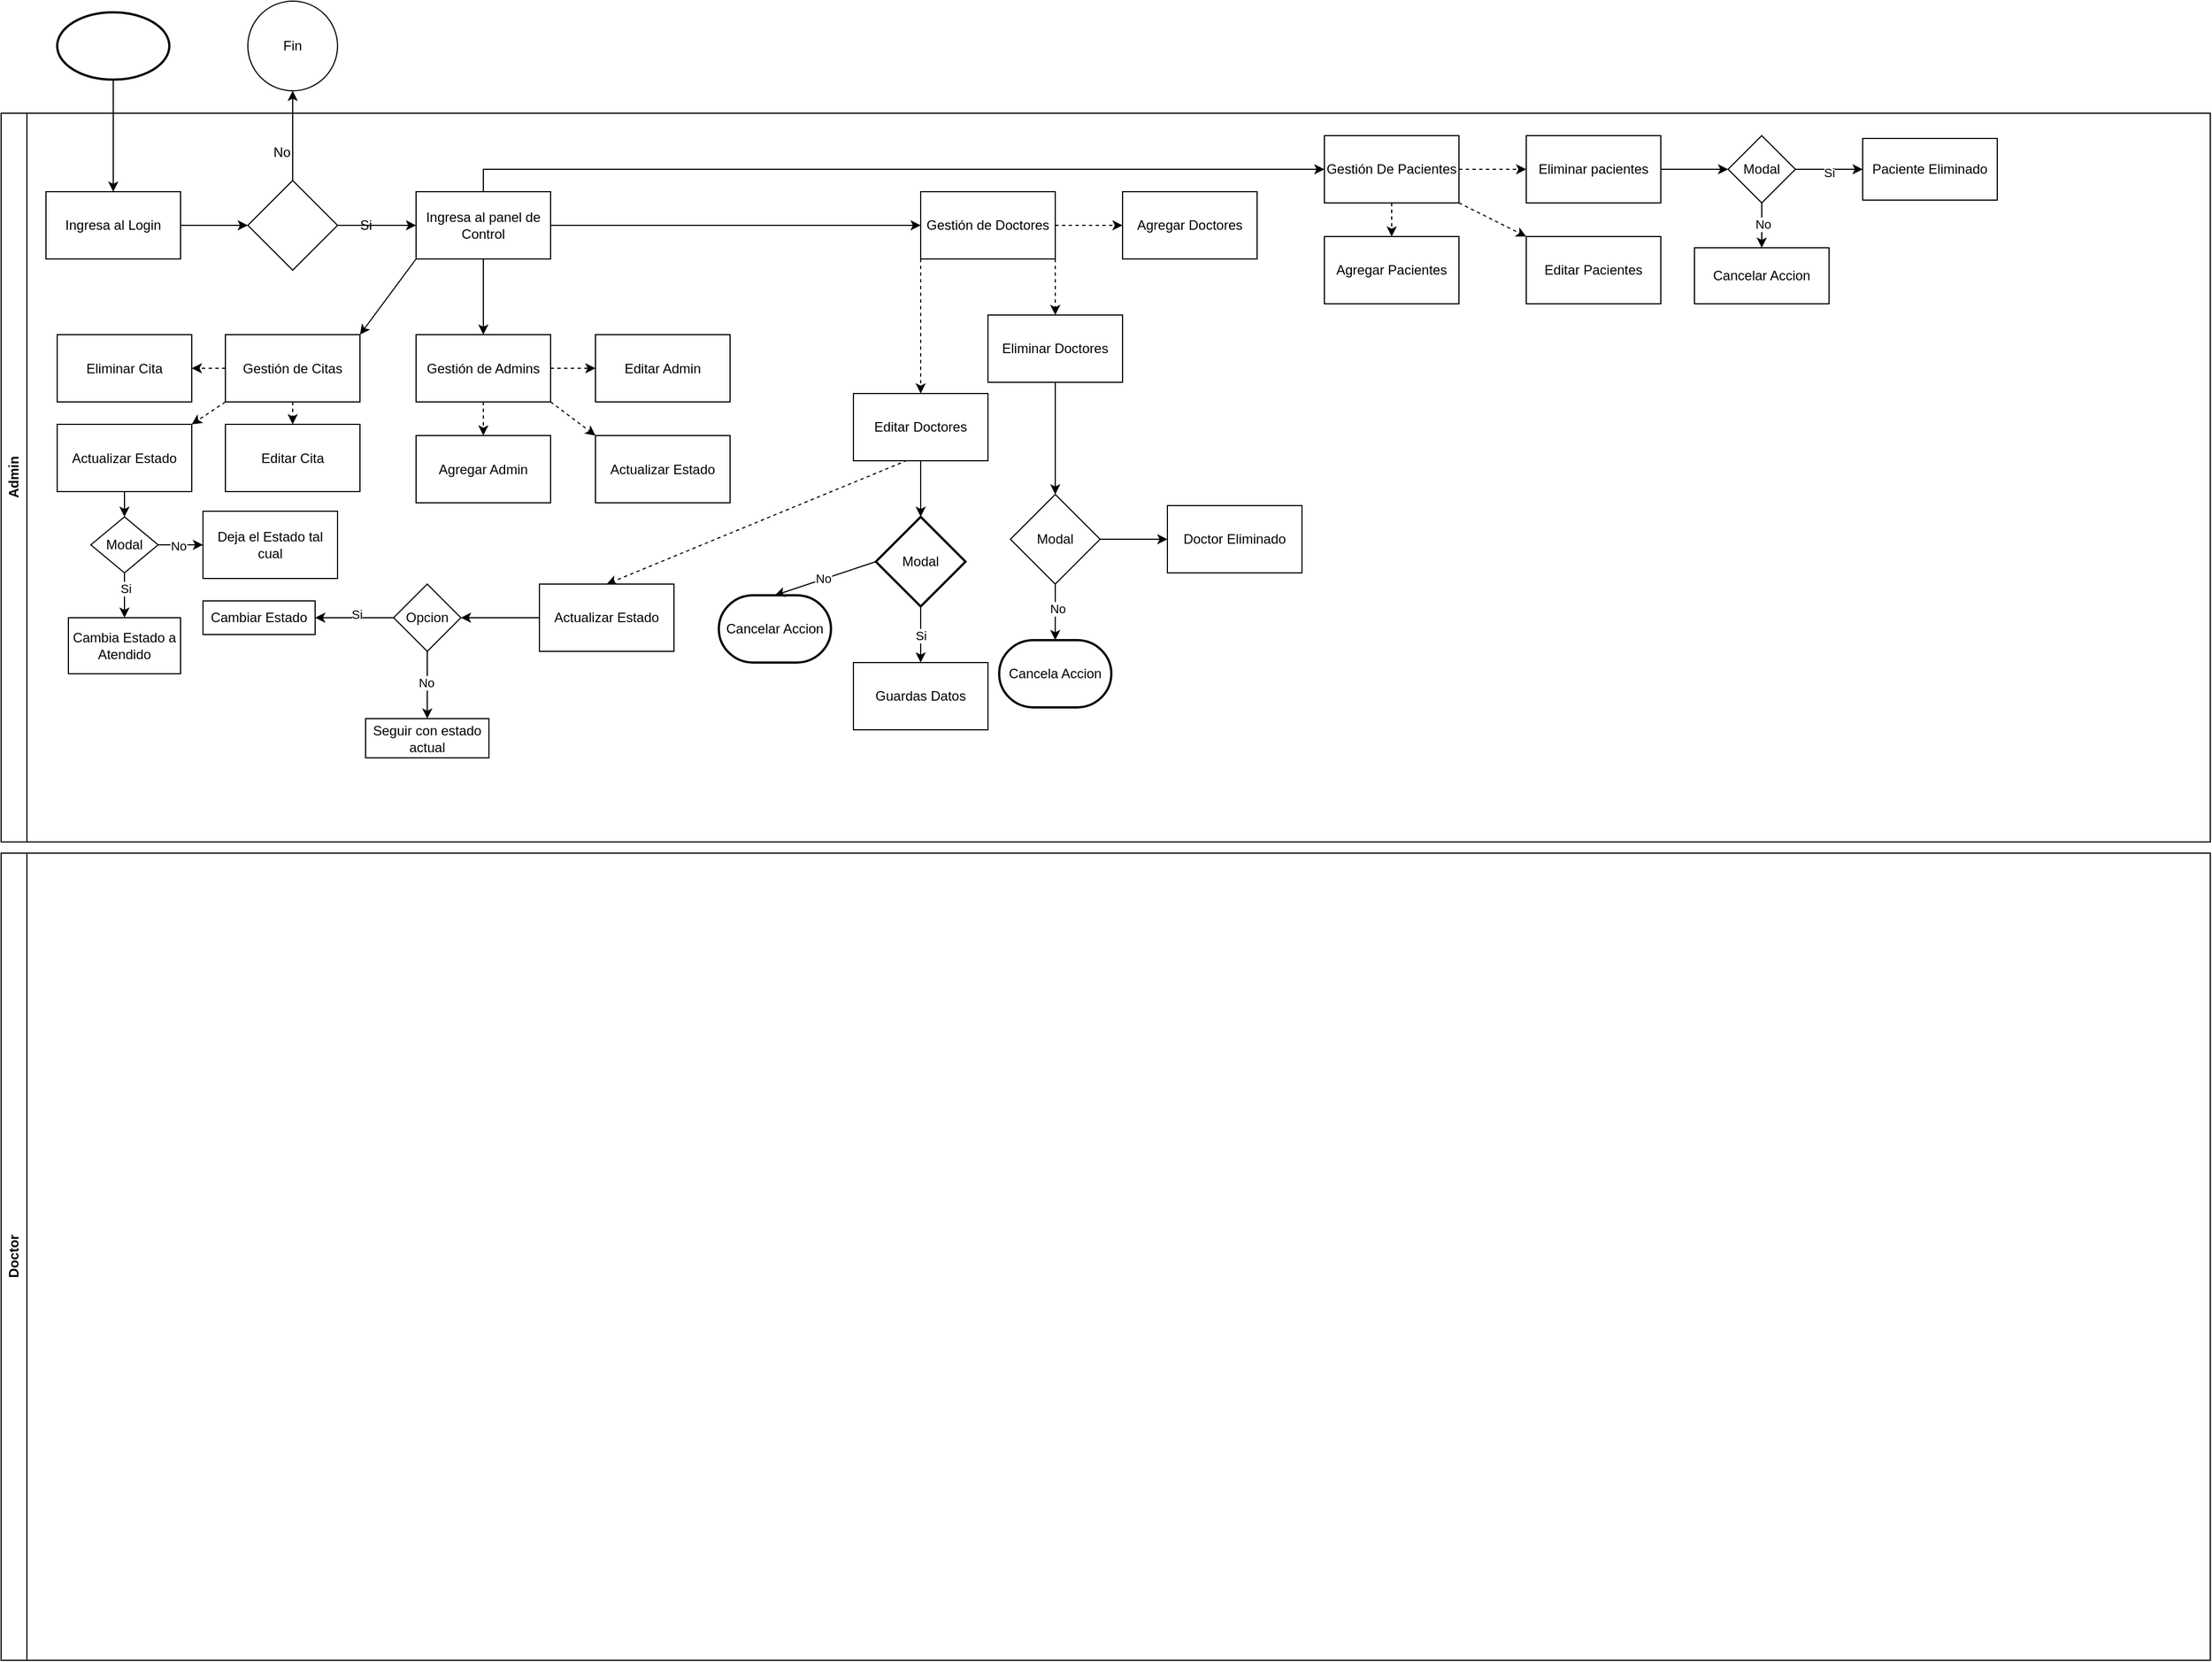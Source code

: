 <mxfile version="24.8.8">
  <diagram id="C5RBs43oDa-KdzZeNtuy" name="Page-1">
    <mxGraphModel dx="1393" dy="728" grid="1" gridSize="10" guides="1" tooltips="1" connect="1" arrows="1" fold="1" page="1" pageScale="1" pageWidth="1600" pageHeight="900" math="0" shadow="0">
      <root>
        <mxCell id="WIyWlLk6GJQsqaUBKTNV-0" />
        <mxCell id="WIyWlLk6GJQsqaUBKTNV-1" parent="WIyWlLk6GJQsqaUBKTNV-0" />
        <mxCell id="ccXL9rLVVRJ975ft9sJH-2" style="edgeStyle=orthogonalEdgeStyle;rounded=0;orthogonalLoop=1;jettySize=auto;html=1;exitX=0.5;exitY=1;exitDx=0;exitDy=0;exitPerimeter=0;" edge="1" parent="WIyWlLk6GJQsqaUBKTNV-1" source="ccXL9rLVVRJ975ft9sJH-16" target="ccXL9rLVVRJ975ft9sJH-0">
          <mxGeometry relative="1" as="geometry">
            <mxPoint x="150" y="130" as="sourcePoint" />
          </mxGeometry>
        </mxCell>
        <mxCell id="ccXL9rLVVRJ975ft9sJH-7" style="edgeStyle=orthogonalEdgeStyle;rounded=0;orthogonalLoop=1;jettySize=auto;html=1;exitX=0.5;exitY=0;exitDx=0;exitDy=0;entryX=0.5;entryY=1;entryDx=0;entryDy=0;" edge="1" parent="WIyWlLk6GJQsqaUBKTNV-1" source="ccXL9rLVVRJ975ft9sJH-1" target="ccXL9rLVVRJ975ft9sJH-6">
          <mxGeometry relative="1" as="geometry" />
        </mxCell>
        <mxCell id="ccXL9rLVVRJ975ft9sJH-6" value="Fin" style="ellipse;whiteSpace=wrap;html=1;aspect=fixed;" vertex="1" parent="WIyWlLk6GJQsqaUBKTNV-1">
          <mxGeometry x="270" y="10" width="80" height="80" as="geometry" />
        </mxCell>
        <mxCell id="ccXL9rLVVRJ975ft9sJH-14" value="Admin" style="swimlane;horizontal=0;whiteSpace=wrap;html=1;" vertex="1" parent="WIyWlLk6GJQsqaUBKTNV-1">
          <mxGeometry x="50" y="110" width="1970" height="650" as="geometry" />
        </mxCell>
        <mxCell id="ccXL9rLVVRJ975ft9sJH-0" value="Ingresa al Login" style="rounded=0;whiteSpace=wrap;html=1;" vertex="1" parent="ccXL9rLVVRJ975ft9sJH-14">
          <mxGeometry x="40" y="70" width="120" height="60" as="geometry" />
        </mxCell>
        <mxCell id="ccXL9rLVVRJ975ft9sJH-9" style="edgeStyle=orthogonalEdgeStyle;rounded=0;orthogonalLoop=1;jettySize=auto;html=1;exitX=1;exitY=0.5;exitDx=0;exitDy=0;entryX=0;entryY=0.5;entryDx=0;entryDy=0;" edge="1" parent="ccXL9rLVVRJ975ft9sJH-14" source="ccXL9rLVVRJ975ft9sJH-1" target="ccXL9rLVVRJ975ft9sJH-8">
          <mxGeometry relative="1" as="geometry" />
        </mxCell>
        <mxCell id="ccXL9rLVVRJ975ft9sJH-1" value="" style="rhombus;whiteSpace=wrap;html=1;" vertex="1" parent="ccXL9rLVVRJ975ft9sJH-14">
          <mxGeometry x="220" y="60" width="80" height="80" as="geometry" />
        </mxCell>
        <mxCell id="ccXL9rLVVRJ975ft9sJH-3" value="No" style="text;html=1;align=center;verticalAlign=middle;resizable=0;points=[];autosize=1;strokeColor=none;fillColor=none;" vertex="1" parent="ccXL9rLVVRJ975ft9sJH-14">
          <mxGeometry x="230" y="20" width="40" height="30" as="geometry" />
        </mxCell>
        <mxCell id="ccXL9rLVVRJ975ft9sJH-5" style="edgeStyle=orthogonalEdgeStyle;rounded=0;orthogonalLoop=1;jettySize=auto;html=1;entryX=0;entryY=0.5;entryDx=0;entryDy=0;" edge="1" parent="ccXL9rLVVRJ975ft9sJH-14" source="ccXL9rLVVRJ975ft9sJH-0" target="ccXL9rLVVRJ975ft9sJH-1">
          <mxGeometry relative="1" as="geometry" />
        </mxCell>
        <mxCell id="ccXL9rLVVRJ975ft9sJH-19" style="rounded=0;orthogonalLoop=1;jettySize=auto;html=1;exitX=1;exitY=0.5;exitDx=0;exitDy=0;entryX=0;entryY=0.5;entryDx=0;entryDy=0;" edge="1" parent="ccXL9rLVVRJ975ft9sJH-14" source="ccXL9rLVVRJ975ft9sJH-8" target="ccXL9rLVVRJ975ft9sJH-18">
          <mxGeometry relative="1" as="geometry" />
        </mxCell>
        <mxCell id="ccXL9rLVVRJ975ft9sJH-23" style="rounded=0;orthogonalLoop=1;jettySize=auto;html=1;exitX=0.5;exitY=1;exitDx=0;exitDy=0;entryX=0.5;entryY=0;entryDx=0;entryDy=0;" edge="1" parent="ccXL9rLVVRJ975ft9sJH-14" source="ccXL9rLVVRJ975ft9sJH-8" target="ccXL9rLVVRJ975ft9sJH-21">
          <mxGeometry relative="1" as="geometry" />
        </mxCell>
        <mxCell id="ccXL9rLVVRJ975ft9sJH-24" style="rounded=0;orthogonalLoop=1;jettySize=auto;html=1;entryX=1;entryY=0;entryDx=0;entryDy=0;exitX=0;exitY=1;exitDx=0;exitDy=0;" edge="1" parent="ccXL9rLVVRJ975ft9sJH-14" source="ccXL9rLVVRJ975ft9sJH-8" target="ccXL9rLVVRJ975ft9sJH-22">
          <mxGeometry relative="1" as="geometry">
            <mxPoint x="420" y="205" as="sourcePoint" />
          </mxGeometry>
        </mxCell>
        <mxCell id="ccXL9rLVVRJ975ft9sJH-25" style="edgeStyle=orthogonalEdgeStyle;rounded=0;orthogonalLoop=1;jettySize=auto;html=1;exitX=0.5;exitY=0;exitDx=0;exitDy=0;entryX=0;entryY=0.5;entryDx=0;entryDy=0;" edge="1" parent="ccXL9rLVVRJ975ft9sJH-14" source="ccXL9rLVVRJ975ft9sJH-8" target="ccXL9rLVVRJ975ft9sJH-20">
          <mxGeometry relative="1" as="geometry" />
        </mxCell>
        <mxCell id="ccXL9rLVVRJ975ft9sJH-8" value="Ingresa al panel de Control" style="rounded=0;whiteSpace=wrap;html=1;" vertex="1" parent="ccXL9rLVVRJ975ft9sJH-14">
          <mxGeometry x="370" y="70" width="120" height="60" as="geometry" />
        </mxCell>
        <mxCell id="ccXL9rLVVRJ975ft9sJH-4" value="Si" style="text;html=1;align=center;verticalAlign=middle;resizable=0;points=[];autosize=1;strokeColor=none;fillColor=none;" vertex="1" parent="ccXL9rLVVRJ975ft9sJH-14">
          <mxGeometry x="310" y="85" width="30" height="30" as="geometry" />
        </mxCell>
        <mxCell id="ccXL9rLVVRJ975ft9sJH-55" style="rounded=0;orthogonalLoop=1;jettySize=auto;html=1;exitX=1;exitY=0.5;exitDx=0;exitDy=0;entryX=0;entryY=0.5;entryDx=0;entryDy=0;dashed=1;" edge="1" parent="ccXL9rLVVRJ975ft9sJH-14" source="ccXL9rLVVRJ975ft9sJH-18" target="ccXL9rLVVRJ975ft9sJH-54">
          <mxGeometry relative="1" as="geometry">
            <mxPoint x="780" y="175" as="sourcePoint" />
          </mxGeometry>
        </mxCell>
        <mxCell id="ccXL9rLVVRJ975ft9sJH-57" style="rounded=0;orthogonalLoop=1;jettySize=auto;html=1;exitX=0;exitY=1;exitDx=0;exitDy=0;entryX=0.5;entryY=0;entryDx=0;entryDy=0;dashed=1;" edge="1" parent="ccXL9rLVVRJ975ft9sJH-14" source="ccXL9rLVVRJ975ft9sJH-18" target="ccXL9rLVVRJ975ft9sJH-56">
          <mxGeometry relative="1" as="geometry">
            <mxPoint x="780" y="205" as="sourcePoint" />
          </mxGeometry>
        </mxCell>
        <mxCell id="ccXL9rLVVRJ975ft9sJH-59" style="rounded=0;orthogonalLoop=1;jettySize=auto;html=1;exitX=1;exitY=1;exitDx=0;exitDy=0;entryX=0.5;entryY=0;entryDx=0;entryDy=0;dashed=1;" edge="1" parent="ccXL9rLVVRJ975ft9sJH-14" source="ccXL9rLVVRJ975ft9sJH-18" target="ccXL9rLVVRJ975ft9sJH-58">
          <mxGeometry relative="1" as="geometry">
            <mxPoint x="780" y="190" as="sourcePoint" />
          </mxGeometry>
        </mxCell>
        <mxCell id="ccXL9rLVVRJ975ft9sJH-78" style="rounded=0;orthogonalLoop=1;jettySize=auto;html=1;exitX=1;exitY=0.5;exitDx=0;exitDy=0;entryX=0.5;entryY=0;entryDx=0;entryDy=0;dashed=1;" edge="1" parent="ccXL9rLVVRJ975ft9sJH-14" source="ccXL9rLVVRJ975ft9sJH-56" target="ccXL9rLVVRJ975ft9sJH-77">
          <mxGeometry relative="1" as="geometry" />
        </mxCell>
        <mxCell id="ccXL9rLVVRJ975ft9sJH-18" value="Gestión de Doctores" style="rounded=0;whiteSpace=wrap;html=1;" vertex="1" parent="ccXL9rLVVRJ975ft9sJH-14">
          <mxGeometry x="820" y="70" width="120" height="60" as="geometry" />
        </mxCell>
        <mxCell id="ccXL9rLVVRJ975ft9sJH-32" style="edgeStyle=orthogonalEdgeStyle;rounded=0;orthogonalLoop=1;jettySize=auto;html=1;exitX=1;exitY=0.5;exitDx=0;exitDy=0;entryX=0;entryY=0.5;entryDx=0;entryDy=0;dashed=1;" edge="1" parent="ccXL9rLVVRJ975ft9sJH-14" source="ccXL9rLVVRJ975ft9sJH-20" target="ccXL9rLVVRJ975ft9sJH-31">
          <mxGeometry relative="1" as="geometry" />
        </mxCell>
        <mxCell id="ccXL9rLVVRJ975ft9sJH-51" style="rounded=0;orthogonalLoop=1;jettySize=auto;html=1;exitX=0.5;exitY=1;exitDx=0;exitDy=0;entryX=0.5;entryY=0;entryDx=0;entryDy=0;dashed=1;" edge="1" parent="ccXL9rLVVRJ975ft9sJH-14" source="ccXL9rLVVRJ975ft9sJH-20" target="ccXL9rLVVRJ975ft9sJH-33">
          <mxGeometry relative="1" as="geometry" />
        </mxCell>
        <mxCell id="ccXL9rLVVRJ975ft9sJH-53" style="rounded=0;orthogonalLoop=1;jettySize=auto;html=1;exitX=1;exitY=1;exitDx=0;exitDy=0;entryX=0;entryY=0;entryDx=0;entryDy=0;dashed=1;" edge="1" parent="ccXL9rLVVRJ975ft9sJH-14" source="ccXL9rLVVRJ975ft9sJH-20" target="ccXL9rLVVRJ975ft9sJH-52">
          <mxGeometry relative="1" as="geometry" />
        </mxCell>
        <mxCell id="ccXL9rLVVRJ975ft9sJH-20" value="Gestión De Pacientes" style="rounded=0;whiteSpace=wrap;html=1;" vertex="1" parent="ccXL9rLVVRJ975ft9sJH-14">
          <mxGeometry x="1180" y="20" width="120" height="60" as="geometry" />
        </mxCell>
        <mxCell id="ccXL9rLVVRJ975ft9sJH-43" style="edgeStyle=orthogonalEdgeStyle;rounded=0;orthogonalLoop=1;jettySize=auto;html=1;exitX=0.5;exitY=1;exitDx=0;exitDy=0;entryX=0.5;entryY=0;entryDx=0;entryDy=0;dashed=1;" edge="1" parent="ccXL9rLVVRJ975ft9sJH-14" source="ccXL9rLVVRJ975ft9sJH-21" target="ccXL9rLVVRJ975ft9sJH-42">
          <mxGeometry relative="1" as="geometry" />
        </mxCell>
        <mxCell id="ccXL9rLVVRJ975ft9sJH-47" style="edgeStyle=orthogonalEdgeStyle;rounded=0;orthogonalLoop=1;jettySize=auto;html=1;exitX=1;exitY=0.5;exitDx=0;exitDy=0;entryX=0;entryY=0.5;entryDx=0;entryDy=0;dashed=1;" edge="1" parent="ccXL9rLVVRJ975ft9sJH-14" source="ccXL9rLVVRJ975ft9sJH-21" target="ccXL9rLVVRJ975ft9sJH-46">
          <mxGeometry relative="1" as="geometry" />
        </mxCell>
        <mxCell id="ccXL9rLVVRJ975ft9sJH-50" style="rounded=0;orthogonalLoop=1;jettySize=auto;html=1;exitX=1;exitY=1;exitDx=0;exitDy=0;entryX=0;entryY=0;entryDx=0;entryDy=0;dashed=1;" edge="1" parent="ccXL9rLVVRJ975ft9sJH-14" source="ccXL9rLVVRJ975ft9sJH-21" target="ccXL9rLVVRJ975ft9sJH-44">
          <mxGeometry relative="1" as="geometry" />
        </mxCell>
        <mxCell id="ccXL9rLVVRJ975ft9sJH-21" value="Gestión de Admins" style="rounded=0;whiteSpace=wrap;html=1;" vertex="1" parent="ccXL9rLVVRJ975ft9sJH-14">
          <mxGeometry x="370" y="197.5" width="120" height="60" as="geometry" />
        </mxCell>
        <mxCell id="ccXL9rLVVRJ975ft9sJH-37" style="rounded=0;orthogonalLoop=1;jettySize=auto;html=1;exitX=0;exitY=1;exitDx=0;exitDy=0;entryX=1;entryY=0;entryDx=0;entryDy=0;dashed=1;" edge="1" parent="ccXL9rLVVRJ975ft9sJH-14" source="ccXL9rLVVRJ975ft9sJH-22" target="ccXL9rLVVRJ975ft9sJH-36">
          <mxGeometry relative="1" as="geometry" />
        </mxCell>
        <mxCell id="ccXL9rLVVRJ975ft9sJH-39" style="edgeStyle=orthogonalEdgeStyle;rounded=0;orthogonalLoop=1;jettySize=auto;html=1;exitX=0.5;exitY=1;exitDx=0;exitDy=0;entryX=0.5;entryY=0;entryDx=0;entryDy=0;dashed=1;" edge="1" parent="ccXL9rLVVRJ975ft9sJH-14" source="ccXL9rLVVRJ975ft9sJH-22" target="ccXL9rLVVRJ975ft9sJH-38">
          <mxGeometry relative="1" as="geometry" />
        </mxCell>
        <mxCell id="ccXL9rLVVRJ975ft9sJH-41" style="rounded=0;orthogonalLoop=1;jettySize=auto;html=1;exitX=0;exitY=0.5;exitDx=0;exitDy=0;entryX=1;entryY=0.5;entryDx=0;entryDy=0;dashed=1;" edge="1" parent="ccXL9rLVVRJ975ft9sJH-14" source="ccXL9rLVVRJ975ft9sJH-22" target="ccXL9rLVVRJ975ft9sJH-40">
          <mxGeometry relative="1" as="geometry" />
        </mxCell>
        <mxCell id="ccXL9rLVVRJ975ft9sJH-22" value="Gestión de Citas" style="rounded=0;whiteSpace=wrap;html=1;" vertex="1" parent="ccXL9rLVVRJ975ft9sJH-14">
          <mxGeometry x="200" y="197.5" width="120" height="60" as="geometry" />
        </mxCell>
        <mxCell id="ccXL9rLVVRJ975ft9sJH-91" style="edgeStyle=orthogonalEdgeStyle;rounded=0;orthogonalLoop=1;jettySize=auto;html=1;exitX=1;exitY=0.5;exitDx=0;exitDy=0;entryX=0;entryY=0.5;entryDx=0;entryDy=0;" edge="1" parent="ccXL9rLVVRJ975ft9sJH-14" source="ccXL9rLVVRJ975ft9sJH-31" target="ccXL9rLVVRJ975ft9sJH-90">
          <mxGeometry relative="1" as="geometry" />
        </mxCell>
        <mxCell id="ccXL9rLVVRJ975ft9sJH-31" value="Eliminar pacientes" style="rounded=0;whiteSpace=wrap;html=1;" vertex="1" parent="ccXL9rLVVRJ975ft9sJH-14">
          <mxGeometry x="1360" y="20" width="120" height="60" as="geometry" />
        </mxCell>
        <mxCell id="ccXL9rLVVRJ975ft9sJH-33" value="Agregar Pacientes" style="rounded=0;whiteSpace=wrap;html=1;" vertex="1" parent="ccXL9rLVVRJ975ft9sJH-14">
          <mxGeometry x="1180" y="110" width="120" height="60" as="geometry" />
        </mxCell>
        <mxCell id="ccXL9rLVVRJ975ft9sJH-100" style="edgeStyle=orthogonalEdgeStyle;rounded=0;orthogonalLoop=1;jettySize=auto;html=1;exitX=0.5;exitY=1;exitDx=0;exitDy=0;entryX=0.5;entryY=0;entryDx=0;entryDy=0;" edge="1" parent="ccXL9rLVVRJ975ft9sJH-14" source="ccXL9rLVVRJ975ft9sJH-36" target="ccXL9rLVVRJ975ft9sJH-99">
          <mxGeometry relative="1" as="geometry" />
        </mxCell>
        <mxCell id="ccXL9rLVVRJ975ft9sJH-36" value="Actualizar Estado" style="rounded=0;whiteSpace=wrap;html=1;" vertex="1" parent="ccXL9rLVVRJ975ft9sJH-14">
          <mxGeometry x="50" y="277.5" width="120" height="60" as="geometry" />
        </mxCell>
        <mxCell id="ccXL9rLVVRJ975ft9sJH-38" value="Editar Cita" style="rounded=0;whiteSpace=wrap;html=1;" vertex="1" parent="ccXL9rLVVRJ975ft9sJH-14">
          <mxGeometry x="200" y="277.5" width="120" height="60" as="geometry" />
        </mxCell>
        <mxCell id="ccXL9rLVVRJ975ft9sJH-40" value="Eliminar Cita" style="rounded=0;whiteSpace=wrap;html=1;" vertex="1" parent="ccXL9rLVVRJ975ft9sJH-14">
          <mxGeometry x="50" y="197.5" width="120" height="60" as="geometry" />
        </mxCell>
        <mxCell id="ccXL9rLVVRJ975ft9sJH-42" value="Agregar Admin" style="rounded=0;whiteSpace=wrap;html=1;" vertex="1" parent="ccXL9rLVVRJ975ft9sJH-14">
          <mxGeometry x="370" y="287.5" width="120" height="60" as="geometry" />
        </mxCell>
        <mxCell id="ccXL9rLVVRJ975ft9sJH-44" value="Actualizar Estado" style="rounded=0;whiteSpace=wrap;html=1;" vertex="1" parent="ccXL9rLVVRJ975ft9sJH-14">
          <mxGeometry x="530" y="287.5" width="120" height="60" as="geometry" />
        </mxCell>
        <mxCell id="ccXL9rLVVRJ975ft9sJH-46" value="Editar Admin" style="rounded=0;whiteSpace=wrap;html=1;" vertex="1" parent="ccXL9rLVVRJ975ft9sJH-14">
          <mxGeometry x="530" y="197.5" width="120" height="60" as="geometry" />
        </mxCell>
        <mxCell id="ccXL9rLVVRJ975ft9sJH-52" value="Editar Pacientes" style="rounded=0;whiteSpace=wrap;html=1;" vertex="1" parent="ccXL9rLVVRJ975ft9sJH-14">
          <mxGeometry x="1360" y="110" width="120" height="60" as="geometry" />
        </mxCell>
        <mxCell id="ccXL9rLVVRJ975ft9sJH-54" value="Agregar Doctores" style="rounded=0;whiteSpace=wrap;html=1;" vertex="1" parent="ccXL9rLVVRJ975ft9sJH-14">
          <mxGeometry x="1000" y="70" width="120" height="60" as="geometry" />
        </mxCell>
        <mxCell id="ccXL9rLVVRJ975ft9sJH-56" value="Editar Doctores" style="rounded=0;whiteSpace=wrap;html=1;" vertex="1" parent="ccXL9rLVVRJ975ft9sJH-14">
          <mxGeometry x="760" y="250" width="120" height="60" as="geometry" />
        </mxCell>
        <mxCell id="ccXL9rLVVRJ975ft9sJH-61" style="rounded=0;orthogonalLoop=1;jettySize=auto;html=1;exitX=0.5;exitY=1;exitDx=0;exitDy=0;" edge="1" parent="ccXL9rLVVRJ975ft9sJH-14" source="ccXL9rLVVRJ975ft9sJH-58" target="ccXL9rLVVRJ975ft9sJH-60">
          <mxGeometry relative="1" as="geometry" />
        </mxCell>
        <mxCell id="ccXL9rLVVRJ975ft9sJH-58" value="Eliminar Doctores" style="rounded=0;whiteSpace=wrap;html=1;" vertex="1" parent="ccXL9rLVVRJ975ft9sJH-14">
          <mxGeometry x="880" y="180" width="120" height="60" as="geometry" />
        </mxCell>
        <mxCell id="ccXL9rLVVRJ975ft9sJH-63" style="rounded=0;orthogonalLoop=1;jettySize=auto;html=1;exitX=1;exitY=0.5;exitDx=0;exitDy=0;entryX=0;entryY=0.5;entryDx=0;entryDy=0;" edge="1" parent="ccXL9rLVVRJ975ft9sJH-14" source="ccXL9rLVVRJ975ft9sJH-60" target="ccXL9rLVVRJ975ft9sJH-62">
          <mxGeometry relative="1" as="geometry" />
        </mxCell>
        <mxCell id="ccXL9rLVVRJ975ft9sJH-60" value="Modal" style="rhombus;whiteSpace=wrap;html=1;" vertex="1" parent="ccXL9rLVVRJ975ft9sJH-14">
          <mxGeometry x="900" y="340" width="80" height="80" as="geometry" />
        </mxCell>
        <mxCell id="ccXL9rLVVRJ975ft9sJH-62" value="Doctor Eliminado" style="rounded=0;whiteSpace=wrap;html=1;" vertex="1" parent="ccXL9rLVVRJ975ft9sJH-14">
          <mxGeometry x="1040" y="350" width="120" height="60" as="geometry" />
        </mxCell>
        <mxCell id="ccXL9rLVVRJ975ft9sJH-65" value="Cancela Accion" style="strokeWidth=2;html=1;shape=mxgraph.flowchart.terminator;whiteSpace=wrap;" vertex="1" parent="ccXL9rLVVRJ975ft9sJH-14">
          <mxGeometry x="890" y="470" width="100" height="60" as="geometry" />
        </mxCell>
        <mxCell id="ccXL9rLVVRJ975ft9sJH-66" style="edgeStyle=orthogonalEdgeStyle;rounded=0;orthogonalLoop=1;jettySize=auto;html=1;exitX=0.5;exitY=1;exitDx=0;exitDy=0;entryX=0.5;entryY=0;entryDx=0;entryDy=0;entryPerimeter=0;" edge="1" parent="ccXL9rLVVRJ975ft9sJH-14" source="ccXL9rLVVRJ975ft9sJH-60" target="ccXL9rLVVRJ975ft9sJH-65">
          <mxGeometry relative="1" as="geometry" />
        </mxCell>
        <mxCell id="ccXL9rLVVRJ975ft9sJH-67" value="No" style="edgeLabel;html=1;align=center;verticalAlign=middle;resizable=0;points=[];" vertex="1" connectable="0" parent="ccXL9rLVVRJ975ft9sJH-66">
          <mxGeometry x="-0.118" y="2" relative="1" as="geometry">
            <mxPoint as="offset" />
          </mxGeometry>
        </mxCell>
        <mxCell id="ccXL9rLVVRJ975ft9sJH-71" style="rounded=0;orthogonalLoop=1;jettySize=auto;html=1;exitX=0.5;exitY=1;exitDx=0;exitDy=0;exitPerimeter=0;" edge="1" parent="ccXL9rLVVRJ975ft9sJH-14" source="ccXL9rLVVRJ975ft9sJH-68" target="ccXL9rLVVRJ975ft9sJH-70">
          <mxGeometry relative="1" as="geometry" />
        </mxCell>
        <mxCell id="ccXL9rLVVRJ975ft9sJH-72" value="Si" style="edgeLabel;html=1;align=center;verticalAlign=middle;resizable=0;points=[];" vertex="1" connectable="0" parent="ccXL9rLVVRJ975ft9sJH-71">
          <mxGeometry x="0.015" relative="1" as="geometry">
            <mxPoint as="offset" />
          </mxGeometry>
        </mxCell>
        <mxCell id="ccXL9rLVVRJ975ft9sJH-68" value="Modal" style="strokeWidth=2;html=1;shape=mxgraph.flowchart.decision;whiteSpace=wrap;" vertex="1" parent="ccXL9rLVVRJ975ft9sJH-14">
          <mxGeometry x="780" y="360" width="80" height="80" as="geometry" />
        </mxCell>
        <mxCell id="ccXL9rLVVRJ975ft9sJH-69" style="rounded=0;orthogonalLoop=1;jettySize=auto;html=1;exitX=0.5;exitY=1;exitDx=0;exitDy=0;entryX=0.5;entryY=0;entryDx=0;entryDy=0;entryPerimeter=0;" edge="1" parent="ccXL9rLVVRJ975ft9sJH-14" source="ccXL9rLVVRJ975ft9sJH-56" target="ccXL9rLVVRJ975ft9sJH-68">
          <mxGeometry relative="1" as="geometry" />
        </mxCell>
        <mxCell id="ccXL9rLVVRJ975ft9sJH-70" value="Guardas Datos" style="rounded=0;whiteSpace=wrap;html=1;" vertex="1" parent="ccXL9rLVVRJ975ft9sJH-14">
          <mxGeometry x="760" y="490" width="120" height="60" as="geometry" />
        </mxCell>
        <mxCell id="ccXL9rLVVRJ975ft9sJH-74" value="Cancelar Accion" style="strokeWidth=2;html=1;shape=mxgraph.flowchart.terminator;whiteSpace=wrap;" vertex="1" parent="ccXL9rLVVRJ975ft9sJH-14">
          <mxGeometry x="640" y="430" width="100" height="60" as="geometry" />
        </mxCell>
        <mxCell id="ccXL9rLVVRJ975ft9sJH-75" style="rounded=0;orthogonalLoop=1;jettySize=auto;html=1;exitX=0;exitY=0.5;exitDx=0;exitDy=0;exitPerimeter=0;entryX=0.5;entryY=0;entryDx=0;entryDy=0;entryPerimeter=0;" edge="1" parent="ccXL9rLVVRJ975ft9sJH-14" source="ccXL9rLVVRJ975ft9sJH-68" target="ccXL9rLVVRJ975ft9sJH-74">
          <mxGeometry relative="1" as="geometry" />
        </mxCell>
        <mxCell id="ccXL9rLVVRJ975ft9sJH-76" value="No" style="edgeLabel;html=1;align=center;verticalAlign=middle;resizable=0;points=[];" vertex="1" connectable="0" parent="ccXL9rLVVRJ975ft9sJH-75">
          <mxGeometry x="0.036" y="-1" relative="1" as="geometry">
            <mxPoint as="offset" />
          </mxGeometry>
        </mxCell>
        <mxCell id="ccXL9rLVVRJ975ft9sJH-80" style="rounded=0;orthogonalLoop=1;jettySize=auto;html=1;exitX=0;exitY=0.5;exitDx=0;exitDy=0;entryX=1;entryY=0.5;entryDx=0;entryDy=0;" edge="1" parent="ccXL9rLVVRJ975ft9sJH-14" source="ccXL9rLVVRJ975ft9sJH-77" target="ccXL9rLVVRJ975ft9sJH-79">
          <mxGeometry relative="1" as="geometry" />
        </mxCell>
        <mxCell id="ccXL9rLVVRJ975ft9sJH-77" value="Actualizar Estado" style="rounded=0;whiteSpace=wrap;html=1;" vertex="1" parent="ccXL9rLVVRJ975ft9sJH-14">
          <mxGeometry x="480" y="420" width="120" height="60" as="geometry" />
        </mxCell>
        <mxCell id="ccXL9rLVVRJ975ft9sJH-82" style="rounded=0;orthogonalLoop=1;jettySize=auto;html=1;exitX=0;exitY=0.5;exitDx=0;exitDy=0;entryX=1;entryY=0.5;entryDx=0;entryDy=0;" edge="1" parent="ccXL9rLVVRJ975ft9sJH-14" source="ccXL9rLVVRJ975ft9sJH-79" target="ccXL9rLVVRJ975ft9sJH-81">
          <mxGeometry relative="1" as="geometry" />
        </mxCell>
        <mxCell id="ccXL9rLVVRJ975ft9sJH-83" value="Si" style="edgeLabel;html=1;align=center;verticalAlign=middle;resizable=0;points=[];" vertex="1" connectable="0" parent="ccXL9rLVVRJ975ft9sJH-82">
          <mxGeometry x="-0.05" y="-3" relative="1" as="geometry">
            <mxPoint as="offset" />
          </mxGeometry>
        </mxCell>
        <mxCell id="ccXL9rLVVRJ975ft9sJH-85" style="rounded=0;orthogonalLoop=1;jettySize=auto;html=1;exitX=0.5;exitY=1;exitDx=0;exitDy=0;entryX=0.5;entryY=0;entryDx=0;entryDy=0;" edge="1" parent="ccXL9rLVVRJ975ft9sJH-14" source="ccXL9rLVVRJ975ft9sJH-79" target="ccXL9rLVVRJ975ft9sJH-84">
          <mxGeometry relative="1" as="geometry" />
        </mxCell>
        <mxCell id="ccXL9rLVVRJ975ft9sJH-86" value="No" style="edgeLabel;html=1;align=center;verticalAlign=middle;resizable=0;points=[];" vertex="1" connectable="0" parent="ccXL9rLVVRJ975ft9sJH-85">
          <mxGeometry x="-0.067" y="-1" relative="1" as="geometry">
            <mxPoint as="offset" />
          </mxGeometry>
        </mxCell>
        <mxCell id="ccXL9rLVVRJ975ft9sJH-79" value="Opcion" style="rhombus;whiteSpace=wrap;html=1;" vertex="1" parent="ccXL9rLVVRJ975ft9sJH-14">
          <mxGeometry x="350" y="420" width="60" height="60" as="geometry" />
        </mxCell>
        <mxCell id="ccXL9rLVVRJ975ft9sJH-81" value="Cambiar Estado" style="rounded=0;whiteSpace=wrap;html=1;" vertex="1" parent="ccXL9rLVVRJ975ft9sJH-14">
          <mxGeometry x="180" y="435" width="100" height="30" as="geometry" />
        </mxCell>
        <mxCell id="ccXL9rLVVRJ975ft9sJH-84" value="Seguir con estado actual" style="rounded=0;whiteSpace=wrap;html=1;" vertex="1" parent="ccXL9rLVVRJ975ft9sJH-14">
          <mxGeometry x="325" y="540" width="110" height="35" as="geometry" />
        </mxCell>
        <mxCell id="ccXL9rLVVRJ975ft9sJH-93" style="rounded=0;orthogonalLoop=1;jettySize=auto;html=1;exitX=1;exitY=0.5;exitDx=0;exitDy=0;entryX=0;entryY=0.5;entryDx=0;entryDy=0;" edge="1" parent="ccXL9rLVVRJ975ft9sJH-14" source="ccXL9rLVVRJ975ft9sJH-90" target="ccXL9rLVVRJ975ft9sJH-92">
          <mxGeometry relative="1" as="geometry" />
        </mxCell>
        <mxCell id="ccXL9rLVVRJ975ft9sJH-94" value="Si" style="edgeLabel;html=1;align=center;verticalAlign=middle;resizable=0;points=[];" vertex="1" connectable="0" parent="ccXL9rLVVRJ975ft9sJH-93">
          <mxGeometry x="0.025" y="-3" relative="1" as="geometry">
            <mxPoint x="-1" as="offset" />
          </mxGeometry>
        </mxCell>
        <mxCell id="ccXL9rLVVRJ975ft9sJH-96" style="rounded=0;orthogonalLoop=1;jettySize=auto;html=1;exitX=0.5;exitY=1;exitDx=0;exitDy=0;entryX=0.5;entryY=0;entryDx=0;entryDy=0;" edge="1" parent="ccXL9rLVVRJ975ft9sJH-14" source="ccXL9rLVVRJ975ft9sJH-90" target="ccXL9rLVVRJ975ft9sJH-95">
          <mxGeometry relative="1" as="geometry" />
        </mxCell>
        <mxCell id="ccXL9rLVVRJ975ft9sJH-97" value="No" style="edgeLabel;html=1;align=center;verticalAlign=middle;resizable=0;points=[];" vertex="1" connectable="0" parent="ccXL9rLVVRJ975ft9sJH-96">
          <mxGeometry x="-0.08" y="2" relative="1" as="geometry">
            <mxPoint x="-1" as="offset" />
          </mxGeometry>
        </mxCell>
        <mxCell id="ccXL9rLVVRJ975ft9sJH-90" value="Modal" style="rhombus;whiteSpace=wrap;html=1;" vertex="1" parent="ccXL9rLVVRJ975ft9sJH-14">
          <mxGeometry x="1540" y="20" width="60" height="60" as="geometry" />
        </mxCell>
        <mxCell id="ccXL9rLVVRJ975ft9sJH-92" value="Paciente Eliminado" style="rounded=0;whiteSpace=wrap;html=1;" vertex="1" parent="ccXL9rLVVRJ975ft9sJH-14">
          <mxGeometry x="1660" y="22.5" width="120" height="55" as="geometry" />
        </mxCell>
        <mxCell id="ccXL9rLVVRJ975ft9sJH-95" value="Cancelar Accion" style="rounded=0;whiteSpace=wrap;html=1;" vertex="1" parent="ccXL9rLVVRJ975ft9sJH-14">
          <mxGeometry x="1510" y="120" width="120" height="50" as="geometry" />
        </mxCell>
        <mxCell id="ccXL9rLVVRJ975ft9sJH-98" value="Cambia Estado a Atendido" style="rounded=0;whiteSpace=wrap;html=1;" vertex="1" parent="ccXL9rLVVRJ975ft9sJH-14">
          <mxGeometry x="60" y="450" width="100" height="50" as="geometry" />
        </mxCell>
        <mxCell id="ccXL9rLVVRJ975ft9sJH-101" style="rounded=0;orthogonalLoop=1;jettySize=auto;html=1;exitX=0.5;exitY=1;exitDx=0;exitDy=0;entryX=0.5;entryY=0;entryDx=0;entryDy=0;" edge="1" parent="ccXL9rLVVRJ975ft9sJH-14" source="ccXL9rLVVRJ975ft9sJH-99" target="ccXL9rLVVRJ975ft9sJH-98">
          <mxGeometry relative="1" as="geometry" />
        </mxCell>
        <mxCell id="ccXL9rLVVRJ975ft9sJH-102" value="Si" style="edgeLabel;html=1;align=center;verticalAlign=middle;resizable=0;points=[];" vertex="1" connectable="0" parent="ccXL9rLVVRJ975ft9sJH-101">
          <mxGeometry x="-0.283" y="1" relative="1" as="geometry">
            <mxPoint y="-1" as="offset" />
          </mxGeometry>
        </mxCell>
        <mxCell id="ccXL9rLVVRJ975ft9sJH-104" style="rounded=0;orthogonalLoop=1;jettySize=auto;html=1;exitX=1;exitY=0.5;exitDx=0;exitDy=0;entryX=0;entryY=0.5;entryDx=0;entryDy=0;" edge="1" parent="ccXL9rLVVRJ975ft9sJH-14" source="ccXL9rLVVRJ975ft9sJH-99" target="ccXL9rLVVRJ975ft9sJH-103">
          <mxGeometry relative="1" as="geometry" />
        </mxCell>
        <mxCell id="ccXL9rLVVRJ975ft9sJH-105" value="No" style="edgeLabel;html=1;align=center;verticalAlign=middle;resizable=0;points=[];" vertex="1" connectable="0" parent="ccXL9rLVVRJ975ft9sJH-104">
          <mxGeometry x="-0.087" y="-1" relative="1" as="geometry">
            <mxPoint x="-1" as="offset" />
          </mxGeometry>
        </mxCell>
        <mxCell id="ccXL9rLVVRJ975ft9sJH-99" value="Modal" style="rhombus;whiteSpace=wrap;html=1;" vertex="1" parent="ccXL9rLVVRJ975ft9sJH-14">
          <mxGeometry x="80" y="360" width="60" height="50" as="geometry" />
        </mxCell>
        <mxCell id="ccXL9rLVVRJ975ft9sJH-103" value="Deja el Estado tal cual" style="rounded=0;whiteSpace=wrap;html=1;" vertex="1" parent="ccXL9rLVVRJ975ft9sJH-14">
          <mxGeometry x="180" y="355" width="120" height="60" as="geometry" />
        </mxCell>
        <mxCell id="ccXL9rLVVRJ975ft9sJH-16" value="" style="strokeWidth=2;html=1;shape=mxgraph.flowchart.start_1;whiteSpace=wrap;" vertex="1" parent="WIyWlLk6GJQsqaUBKTNV-1">
          <mxGeometry x="100" y="20" width="100" height="60" as="geometry" />
        </mxCell>
        <mxCell id="ccXL9rLVVRJ975ft9sJH-87" value="Doctor" style="swimlane;horizontal=0;whiteSpace=wrap;html=1;" vertex="1" parent="WIyWlLk6GJQsqaUBKTNV-1">
          <mxGeometry x="50" y="770" width="1970" height="720" as="geometry" />
        </mxCell>
      </root>
    </mxGraphModel>
  </diagram>
</mxfile>
